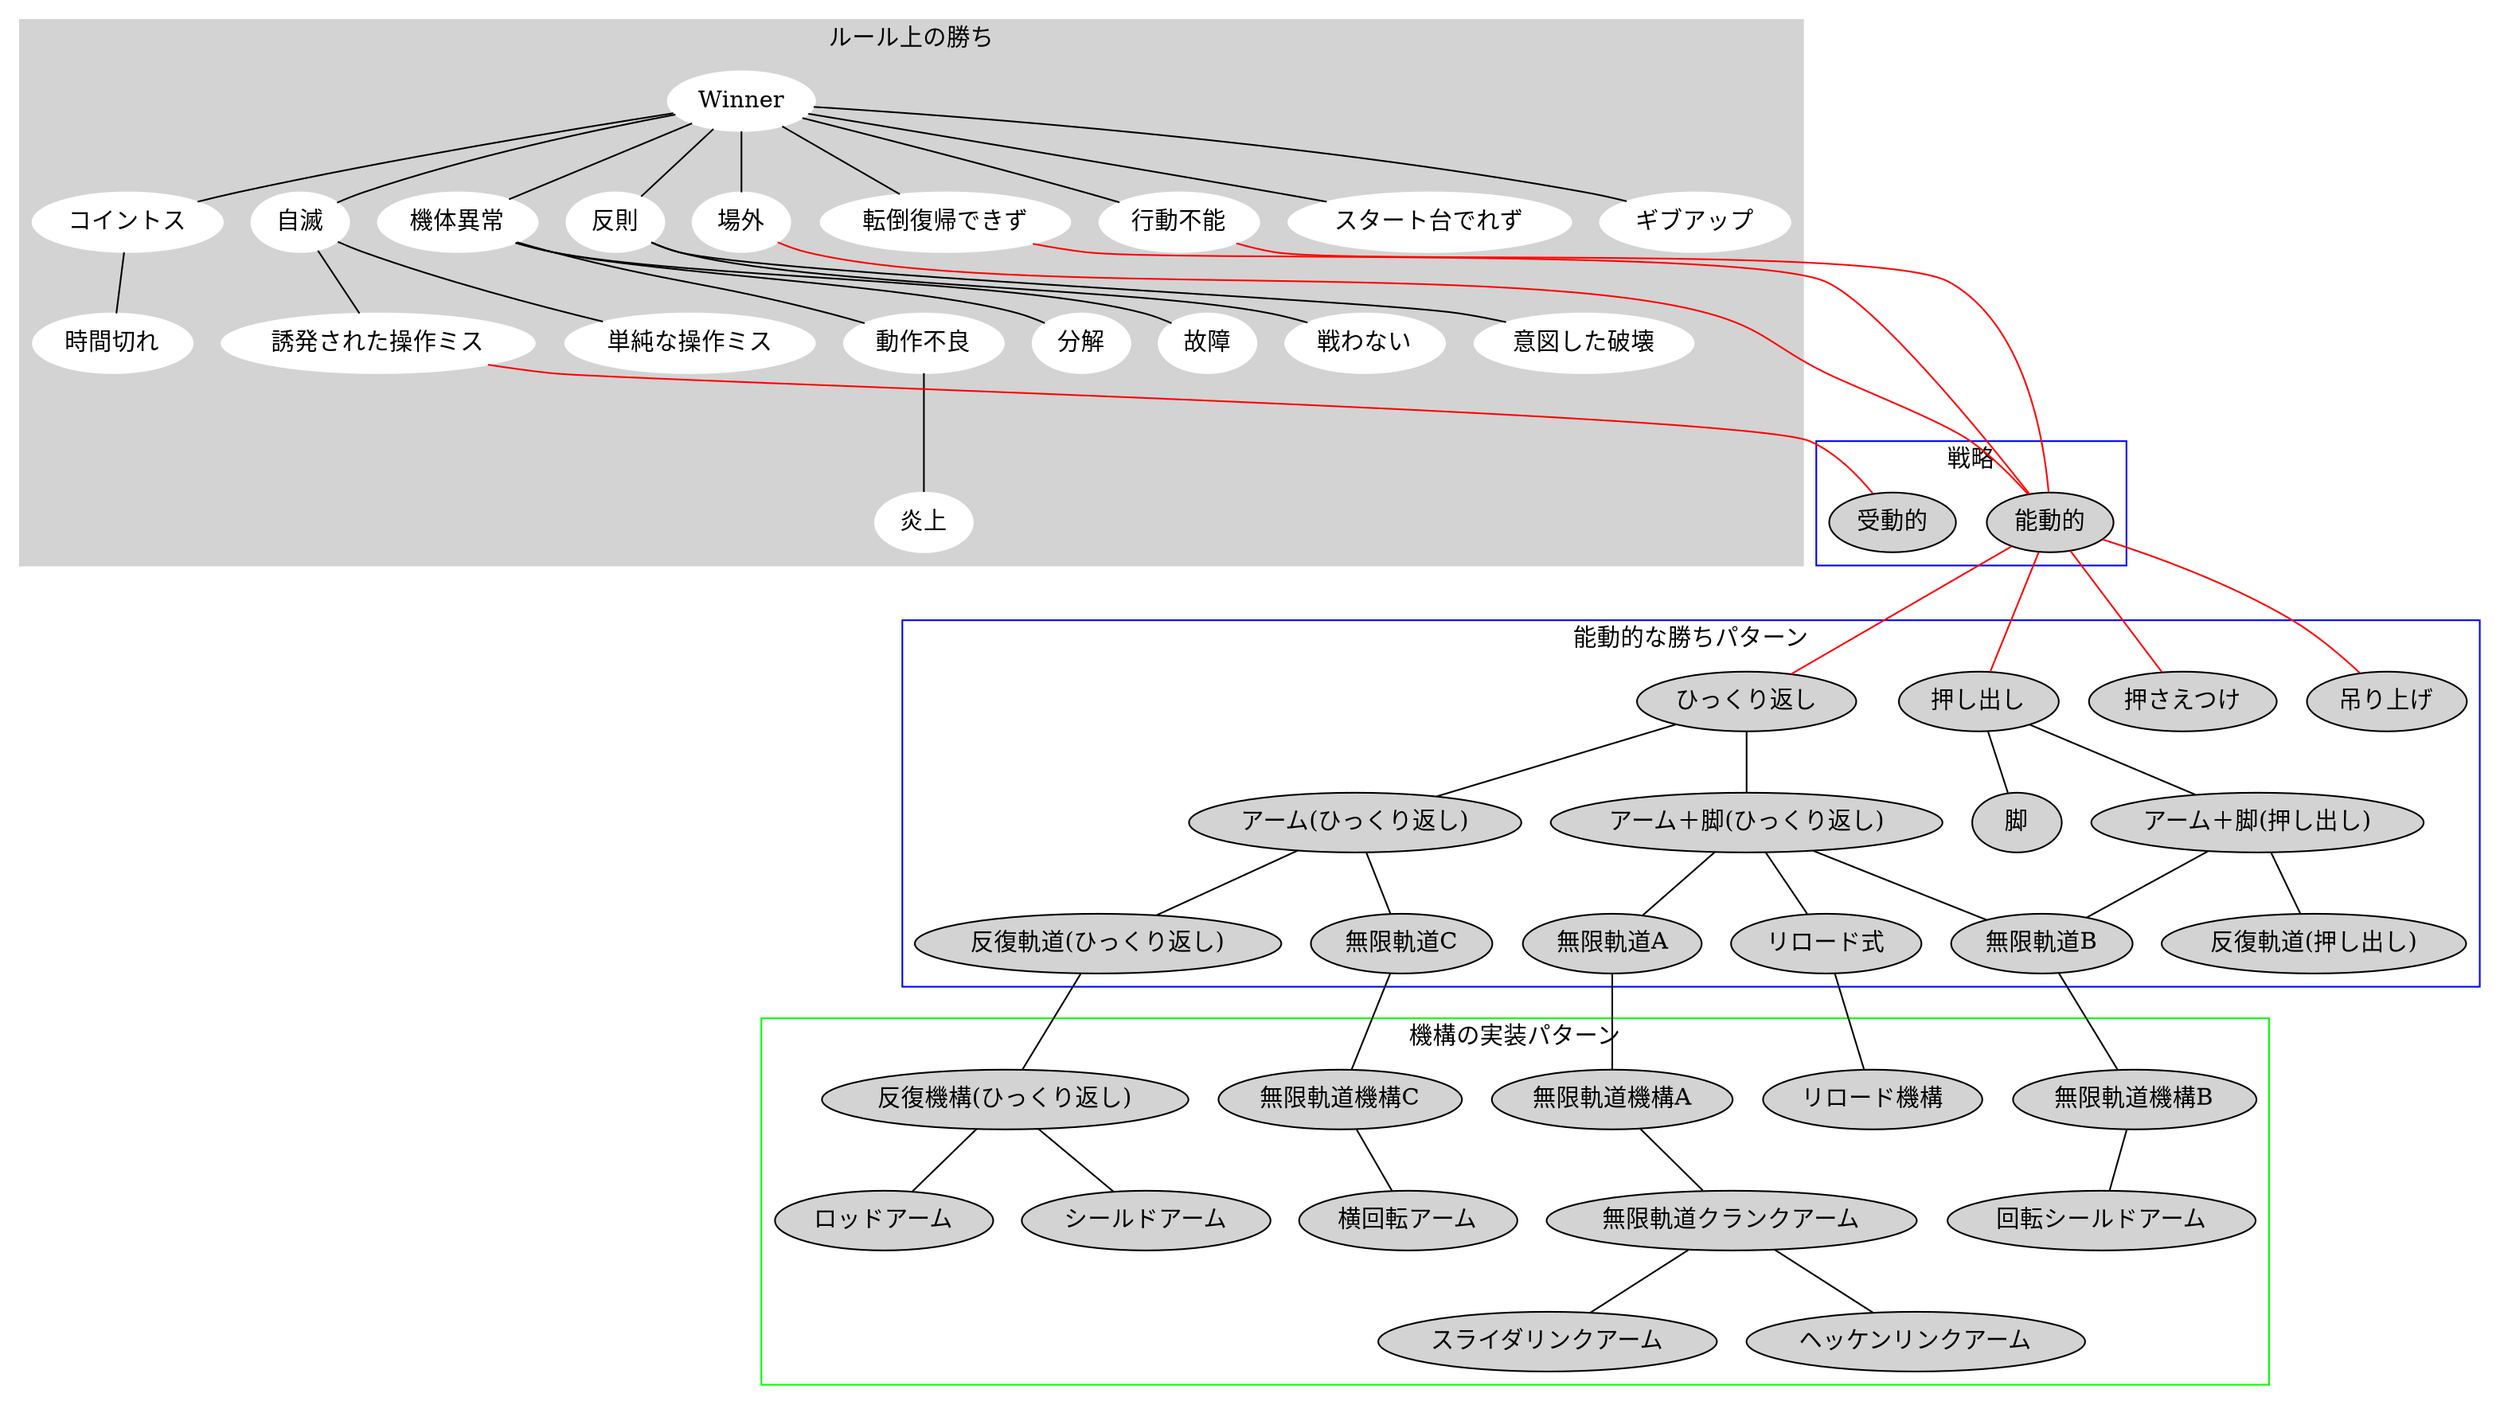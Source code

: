graph "Kawasaki-Robot-Win-Pattern" {
  subgraph "cluster_0" {
    style="filled";
    color="lightgrey";
    label="ルール上の勝ち";
    node[style="filled",color="white"];
    Winner -- 自滅;
    Winner -- 場外;
    Winner -- 転倒復帰できず;
    Winner -- コイントス;
    Winner -- 行動不能;
    Winner -- 機体異常;
    Winner -- 反則;
    Winner -- スタート台でれず;
    Winner -- ギブアップ;
    反則 -- 意図した破壊;
    反則 -- 戦わない;
    機体異常 -- 動作不良;
    機体異常 -- 故障;
    機体異常 -- 分解;
    動作不良 -- 炎上;
    コイントス -- 時間切れ;
    自滅     -- 単純な操作ミス;
    自滅     -- 誘発された操作ミス;
  }

  subgraph "cluster_1" {
    color="blue";
    label="戦略";
    node[style="filled"];

    誘発された操作ミス -- 受動的[color=red,label="     "];
    転倒復帰できず     -- 能動的[color=red,label="     "];
    場外               -- 能動的[color=red,label="     "];
    行動不能           -- 能動的[color=red,label="     "];
  }

  subgraph "cluster_2" {
    color="blue";
    label="能動的な勝ちパターン";
    node[style="filled"];
 
    能動的 -- ひっくり返し[color=red,label="     "];
    能動的 -- 押し出し[color=red,label="     "];
    能動的 -- 押さえつけ[color=red,label="     "];
    能動的 -- 吊り上げ[color=red,label="     "];

    押し出し     -- 脚
    押し出し     -- "アーム＋脚(押し出し)"
    ひっくり返し -- "アーム＋脚(ひっくり返し)"
    ひっくり返し -- "アーム(ひっくり返し)"

    "アーム＋脚(ひっくり返し)" -- リロード式;
    "アーム(ひっくり返し)"     -- "反復軌道(ひっくり返し)";
    "アーム(ひっくり返し)"     -- 無限軌道C;
    "アーム＋脚(ひっくり返し)" -- 無限軌道A;
    "アーム＋脚(ひっくり返し)" -- 無限軌道B;
    "アーム＋脚(押し出し)"     -- 無限軌道B;
    "アーム＋脚(押し出し)"     -- "反復軌道(押し出し)";
  }

  subgraph "cluster_3" {
    color="green";
    label="機構の実装パターン";
    node[style="filled"];

    リロード式                  -- リロード機構;
    "反復軌道(ひっくり返し)"    -- "反復機構(ひっくり返し)";
    無限軌道A                   -- 無限軌道機構A;
    無限軌道B                   -- 無限軌道機構B;
    無限軌道C                   -- 無限軌道機構C;

    "反復機構(ひっくり返し)"    -- ロッドアーム;
    "反復機構(ひっくり返し)"    -- シールドアーム;
    無限軌道機構A               -- 無限軌道クランクアーム;
    無限軌道機構B               -- 回転シールドアーム;
    無限軌道機構C               -- 横回転アーム;

    無限軌道クランクアーム    -- スライダリンクアーム;
    無限軌道クランクアーム    -- ヘッケンリンクアーム;
  } 
}


